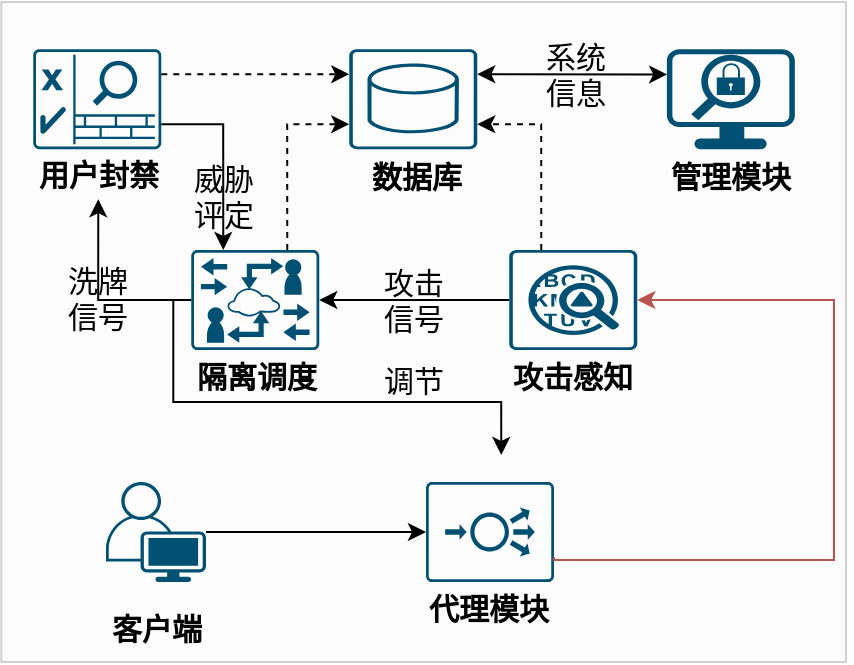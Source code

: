 <mxfile version="27.1.6">
  <diagram name="第 1 页" id="qqDqN3thq60somkiSkHn">
    <mxGraphModel dx="1546" dy="892" grid="1" gridSize="10" guides="1" tooltips="1" connect="1" arrows="1" fold="1" page="1" pageScale="1" pageWidth="827" pageHeight="1169" math="0" shadow="0">
      <root>
        <mxCell id="0" />
        <mxCell id="1" parent="0" />
        <mxCell id="Wd5QwrPuI924RkZsZBoD-1" value="" style="rounded=0;whiteSpace=wrap;html=1;fontSize=15;fillColor=#f5f5f5;fontColor=#333333;strokeColor=#666666;opacity=30;" vertex="1" parent="1">
          <mxGeometry x="587.63" y="730" width="422.37" height="330" as="geometry" />
        </mxCell>
        <mxCell id="Wd5QwrPuI924RkZsZBoD-10" style="edgeStyle=orthogonalEdgeStyle;rounded=0;orthogonalLoop=1;jettySize=auto;html=1;entryX=0.5;entryY=0;entryDx=0;entryDy=0;exitX=0;exitY=0.5;exitDx=0;exitDy=0;exitPerimeter=0;" edge="1" parent="1" source="Wd5QwrPuI924RkZsZBoD-114">
          <mxGeometry relative="1" as="geometry">
            <Array as="points">
              <mxPoint x="673.63" y="879" />
              <mxPoint x="673.63" y="930" />
              <mxPoint x="837.63" y="930" />
            </Array>
            <mxPoint x="837.63" y="956.5" as="targetPoint" />
          </mxGeometry>
        </mxCell>
        <mxCell id="Wd5QwrPuI924RkZsZBoD-11" value="&lt;b&gt;隔离调度&lt;/b&gt;" style="text;html=1;align=center;verticalAlign=middle;whiteSpace=wrap;rounded=0;fontSize=15;" vertex="1" parent="1">
          <mxGeometry x="682.63" y="904" width="65" height="25" as="geometry" />
        </mxCell>
        <mxCell id="Wd5QwrPuI924RkZsZBoD-12" value="&lt;b&gt;攻击感知&lt;/b&gt;" style="text;html=1;align=center;verticalAlign=middle;whiteSpace=wrap;rounded=0;fontSize=15;" vertex="1" parent="1">
          <mxGeometry x="841.13" y="904" width="65" height="25" as="geometry" />
        </mxCell>
        <mxCell id="Wd5QwrPuI924RkZsZBoD-14" value="" style="sketch=0;points=[[0.015,0.015,0],[0.985,0.015,0],[0.985,0.985,0],[0.015,0.985,0],[0.25,0,0],[0.5,0,0],[0.75,0,0],[1,0.25,0],[1,0.5,0],[1,0.75,0],[0.75,1,0],[0.5,1,0],[0.25,1,0],[0,0.75,0],[0,0.5,0],[0,0.25,0]];verticalLabelPosition=bottom;html=1;verticalAlign=top;align=center;pointerEvents=1;shape=mxgraph.cisco19.rect;prIcon=nac_appliance;fillColor=none;strokeColor=#005073;fontSize=15;" vertex="1" parent="1">
          <mxGeometry x="603.63" y="753.61" width="64" height="50" as="geometry" />
        </mxCell>
        <mxCell id="Wd5QwrPuI924RkZsZBoD-15" value="&lt;b&gt;用户封禁&lt;/b&gt;" style="text;html=1;align=center;verticalAlign=middle;whiteSpace=wrap;rounded=0;fontSize=15;" vertex="1" parent="1">
          <mxGeometry x="603.63" y="803.61" width="65" height="25" as="geometry" />
        </mxCell>
        <mxCell id="Wd5QwrPuI924RkZsZBoD-16" value="威胁&lt;div&gt;评定&lt;/div&gt;" style="text;html=1;align=center;verticalAlign=middle;whiteSpace=wrap;rounded=0;fontSize=15;" vertex="1" parent="1">
          <mxGeometry x="668.63" y="811.5" width="60" height="30" as="geometry" />
        </mxCell>
        <mxCell id="Wd5QwrPuI924RkZsZBoD-17" value="洗牌信号" style="text;html=1;align=center;verticalAlign=middle;whiteSpace=wrap;rounded=0;fontSize=15;" vertex="1" parent="1">
          <mxGeometry x="614.13" y="862.5" width="44" height="30" as="geometry" />
        </mxCell>
        <mxCell id="Wd5QwrPuI924RkZsZBoD-18" value="" style="sketch=0;points=[[0.015,0.015,0],[0.985,0.015,0],[0.985,0.985,0],[0.015,0.985,0],[0.25,0,0],[0.5,0,0],[0.75,0,0],[1,0.25,0],[1,0.5,0],[1,0.75,0],[0.75,1,0],[0.5,1,0],[0.25,1,0],[0,0.75,0],[0,0.5,0],[0,0.25,0]];verticalLabelPosition=bottom;html=1;verticalAlign=top;align=center;pointerEvents=1;shape=mxgraph.cisco19.rect;prIcon=database_relational;fillColor=none;strokeColor=#005073;fontSize=15;" vertex="1" parent="1">
          <mxGeometry x="761.63" y="753.61" width="64" height="50" as="geometry" />
        </mxCell>
        <mxCell id="Wd5QwrPuI924RkZsZBoD-19" value="&lt;b&gt;数据库&lt;/b&gt;" style="text;html=1;align=center;verticalAlign=middle;whiteSpace=wrap;rounded=0;fontSize=15;" vertex="1" parent="1">
          <mxGeometry x="763.13" y="804.28" width="65" height="25" as="geometry" />
        </mxCell>
        <mxCell id="Wd5QwrPuI924RkZsZBoD-20" value="攻击&lt;div&gt;信号&lt;/div&gt;" style="text;html=1;align=center;verticalAlign=middle;whiteSpace=wrap;rounded=0;fontSize=15;" vertex="1" parent="1">
          <mxGeometry x="763.63" y="864" width="60" height="30" as="geometry" />
        </mxCell>
        <mxCell id="Wd5QwrPuI924RkZsZBoD-21" value="" style="points=[[0.03,0.03,0],[0.5,0,0],[0.97,0.03,0],[1,0.4,0],[0.97,0.745,0],[0.5,1,0],[0.03,0.745,0],[0,0.4,0]];verticalLabelPosition=bottom;sketch=0;html=1;verticalAlign=top;align=center;pointerEvents=1;shape=mxgraph.cisco19.stealthwatch_management_console_smc;fillColor=#005073;strokeColor=none;fontSize=15;" vertex="1" parent="1">
          <mxGeometry x="920.43" y="753.61" width="64" height="50" as="geometry" />
        </mxCell>
        <mxCell id="Wd5QwrPuI924RkZsZBoD-22" value="&lt;b&gt;管理模块&lt;/b&gt;" style="text;html=1;align=center;verticalAlign=middle;whiteSpace=wrap;rounded=0;fontSize=15;" vertex="1" parent="1">
          <mxGeometry x="920.43" y="804.28" width="65" height="25" as="geometry" />
        </mxCell>
        <mxCell id="Wd5QwrPuI924RkZsZBoD-23" value="系统&lt;div&gt;信息&lt;br&gt;&lt;/div&gt;" style="text;html=1;align=center;verticalAlign=middle;whiteSpace=wrap;rounded=0;fontSize=15;" vertex="1" parent="1">
          <mxGeometry x="844.63" y="751" width="60" height="30" as="geometry" />
        </mxCell>
        <mxCell id="Wd5QwrPuI924RkZsZBoD-28" value="" style="endArrow=classic;startArrow=none;html=1;rounded=0;entryX=0;entryY=0.25;entryDx=0;entryDy=0;entryPerimeter=0;fontSize=15;exitX=1;exitY=0.25;exitDx=0;exitDy=0;exitPerimeter=0;startFill=0;dashed=1;" edge="1" parent="1" source="Wd5QwrPuI924RkZsZBoD-14" target="Wd5QwrPuI924RkZsZBoD-18">
          <mxGeometry width="50" height="50" relative="1" as="geometry">
            <mxPoint x="673.63" y="664" as="sourcePoint" />
            <mxPoint x="723.63" y="614" as="targetPoint" />
          </mxGeometry>
        </mxCell>
        <mxCell id="Wd5QwrPuI924RkZsZBoD-29" value="" style="endArrow=classic;startArrow=classic;html=1;rounded=0;exitX=1;exitY=0.25;exitDx=0;exitDy=0;exitPerimeter=0;fontSize=15;entryX=0.002;entryY=0.252;entryDx=0;entryDy=0;entryPerimeter=0;" edge="1" parent="1" source="Wd5QwrPuI924RkZsZBoD-18" target="Wd5QwrPuI924RkZsZBoD-21">
          <mxGeometry width="50" height="50" relative="1" as="geometry">
            <mxPoint x="903.63" y="754" as="sourcePoint" />
            <mxPoint x="973.63" y="774" as="targetPoint" />
          </mxGeometry>
        </mxCell>
        <mxCell id="Wd5QwrPuI924RkZsZBoD-30" style="edgeStyle=orthogonalEdgeStyle;rounded=0;orthogonalLoop=1;jettySize=auto;html=1;entryX=1;entryY=0.5;entryDx=0;entryDy=0;entryPerimeter=0;" edge="1" parent="1" source="Wd5QwrPuI924RkZsZBoD-31" target="Wd5QwrPuI924RkZsZBoD-114">
          <mxGeometry relative="1" as="geometry">
            <mxPoint x="740.63" y="878.995" as="targetPoint" />
            <Array as="points">
              <mxPoint x="793.63" y="879" />
              <mxPoint x="793.63" y="879" />
            </Array>
          </mxGeometry>
        </mxCell>
        <mxCell id="Wd5QwrPuI924RkZsZBoD-31" value="" style="sketch=0;points=[[0.015,0.015,0],[0.985,0.015,0],[0.985,0.985,0],[0.015,0.985,0],[0.25,0,0],[0.5,0,0],[0.75,0,0],[1,0.25,0],[1,0.5,0],[1,0.75,0],[0.75,1,0],[0.5,1,0],[0.25,1,0],[0,0.75,0],[0,0.5,0],[0,0.25,0]];verticalLabelPosition=bottom;html=1;verticalAlign=top;align=center;pointerEvents=1;shape=mxgraph.cisco19.rect;prIcon=anomaly_detection;fillColor=none;strokeColor=#005073;fontSize=15;" vertex="1" parent="1">
          <mxGeometry x="841.63" y="854" width="64" height="50" as="geometry" />
        </mxCell>
        <mxCell id="Wd5QwrPuI924RkZsZBoD-69" style="edgeStyle=orthogonalEdgeStyle;rounded=0;orthogonalLoop=1;jettySize=auto;html=1;entryX=0.5;entryY=1;entryDx=0;entryDy=0;exitX=0;exitY=0.5;exitDx=0;exitDy=0;exitPerimeter=0;" edge="1" parent="1" source="Wd5QwrPuI924RkZsZBoD-114" target="Wd5QwrPuI924RkZsZBoD-15">
          <mxGeometry relative="1" as="geometry">
            <mxPoint x="673.63" y="880" as="sourcePoint" />
          </mxGeometry>
        </mxCell>
        <mxCell id="Wd5QwrPuI924RkZsZBoD-70" style="edgeStyle=orthogonalEdgeStyle;rounded=0;orthogonalLoop=1;jettySize=auto;html=1;entryX=0.25;entryY=0;entryDx=0;entryDy=0;entryPerimeter=0;exitX=1;exitY=0.75;exitDx=0;exitDy=0;exitPerimeter=0;" edge="1" parent="1" source="Wd5QwrPuI924RkZsZBoD-14" target="Wd5QwrPuI924RkZsZBoD-114">
          <mxGeometry relative="1" as="geometry">
            <mxPoint x="692.63" y="853.995" as="targetPoint" />
          </mxGeometry>
        </mxCell>
        <mxCell id="Wd5QwrPuI924RkZsZBoD-72" style="edgeStyle=orthogonalEdgeStyle;rounded=0;orthogonalLoop=1;jettySize=auto;html=1;entryX=1;entryY=0.75;entryDx=0;entryDy=0;entryPerimeter=0;exitX=0.25;exitY=0;exitDx=0;exitDy=0;exitPerimeter=0;dashed=1;" edge="1" parent="1" source="Wd5QwrPuI924RkZsZBoD-31" target="Wd5QwrPuI924RkZsZBoD-18">
          <mxGeometry relative="1" as="geometry" />
        </mxCell>
        <mxCell id="Wd5QwrPuI924RkZsZBoD-73" style="edgeStyle=orthogonalEdgeStyle;rounded=0;orthogonalLoop=1;jettySize=auto;html=1;entryX=0;entryY=0.75;entryDx=0;entryDy=0;entryPerimeter=0;exitX=0.75;exitY=0;exitDx=0;exitDy=0;exitPerimeter=0;dashed=1;" edge="1" parent="1" source="Wd5QwrPuI924RkZsZBoD-114" target="Wd5QwrPuI924RkZsZBoD-18">
          <mxGeometry relative="1" as="geometry">
            <mxPoint x="724.63" y="853.995" as="sourcePoint" />
          </mxGeometry>
        </mxCell>
        <mxCell id="Wd5QwrPuI924RkZsZBoD-100" value="" style="sketch=0;points=[[0.015,0.015,0],[0.985,0.015,0],[0.985,0.985,0],[0.015,0.985,0],[0.25,0,0],[0.5,0,0],[0.75,0,0],[1,0.25,0],[1,0.5,0],[1,0.75,0],[0.75,1,0],[0.5,1,0],[0.25,1,0],[0,0.75,0],[0,0.5,0],[0,0.25,0]];verticalLabelPosition=bottom;html=1;verticalAlign=top;aspect=fixed;align=center;pointerEvents=1;shape=mxgraph.cisco19.rect;prIcon=load_balancer;fillColor=none;strokeColor=#005073;dashed=1;" vertex="1" parent="1">
          <mxGeometry x="800" y="970" width="64" height="50" as="geometry" />
        </mxCell>
        <mxCell id="Wd5QwrPuI924RkZsZBoD-114" value="" style="sketch=0;points=[[0.015,0.015,0],[0.985,0.015,0],[0.985,0.985,0],[0.015,0.985,0],[0.25,0,0],[0.5,0,0],[0.75,0,0],[1,0.25,0],[1,0.5,0],[1,0.75,0],[0.75,1,0],[0.5,1,0],[0.25,1,0],[0,0.75,0],[0,0.5,0],[0,0.25,0]];verticalLabelPosition=bottom;html=1;verticalAlign=top;aspect=fixed;align=center;pointerEvents=1;shape=mxgraph.cisco19.rect;prIcon=video_gateway;fillColor=none;strokeColor=#005073;" vertex="1" parent="1">
          <mxGeometry x="682.63" y="854" width="64" height="50" as="geometry" />
        </mxCell>
        <mxCell id="Wd5QwrPuI924RkZsZBoD-124" value="&lt;b&gt;代理模块&lt;/b&gt;" style="text;html=1;align=center;verticalAlign=middle;whiteSpace=wrap;rounded=0;fontSize=15;" vertex="1" parent="1">
          <mxGeometry x="799" y="1020" width="65" height="25" as="geometry" />
        </mxCell>
        <mxCell id="Wd5QwrPuI924RkZsZBoD-128" style="edgeStyle=orthogonalEdgeStyle;rounded=0;orthogonalLoop=1;jettySize=auto;html=1;entryX=1;entryY=0.5;entryDx=0;entryDy=0;entryPerimeter=0;fillColor=#f8cecc;strokeColor=#b85450;exitX=1;exitY=0.75;exitDx=0;exitDy=0;exitPerimeter=0;" edge="1" parent="1" source="Wd5QwrPuI924RkZsZBoD-100" target="Wd5QwrPuI924RkZsZBoD-31">
          <mxGeometry relative="1" as="geometry">
            <Array as="points">
              <mxPoint x="864" y="1009" />
              <mxPoint x="1004" y="1009" />
              <mxPoint x="1004" y="879" />
            </Array>
            <mxPoint x="984.43" y="1009" as="sourcePoint" />
          </mxGeometry>
        </mxCell>
        <mxCell id="Wd5QwrPuI924RkZsZBoD-145" value="调节" style="text;html=1;align=center;verticalAlign=middle;whiteSpace=wrap;rounded=0;fontSize=15;" vertex="1" parent="1">
          <mxGeometry x="771.63" y="904.0" width="44" height="30" as="geometry" />
        </mxCell>
        <mxCell id="Wd5QwrPuI924RkZsZBoD-164" value="" style="points=[[0.35,0,0],[0.98,0.51,0],[1,0.71,0],[0.67,1,0],[0,0.795,0],[0,0.65,0]];verticalLabelPosition=bottom;sketch=0;html=1;verticalAlign=top;aspect=fixed;align=center;pointerEvents=1;shape=mxgraph.cisco19.user;fillColor=#005073;strokeColor=none;" vertex="1" parent="1">
          <mxGeometry x="640" y="970" width="50" height="50" as="geometry" />
        </mxCell>
        <mxCell id="Wd5QwrPuI924RkZsZBoD-165" style="edgeStyle=orthogonalEdgeStyle;rounded=0;orthogonalLoop=1;jettySize=auto;html=1;entryX=0;entryY=0.5;entryDx=0;entryDy=0;entryPerimeter=0;" edge="1" parent="1" source="Wd5QwrPuI924RkZsZBoD-164" target="Wd5QwrPuI924RkZsZBoD-100">
          <mxGeometry relative="1" as="geometry" />
        </mxCell>
        <mxCell id="Wd5QwrPuI924RkZsZBoD-166" value="&lt;b&gt;客户端&lt;/b&gt;" style="text;html=1;align=center;verticalAlign=middle;whiteSpace=wrap;rounded=0;fontSize=15;" vertex="1" parent="1">
          <mxGeometry x="632.5" y="1030" width="65" height="25" as="geometry" />
        </mxCell>
      </root>
    </mxGraphModel>
  </diagram>
</mxfile>
